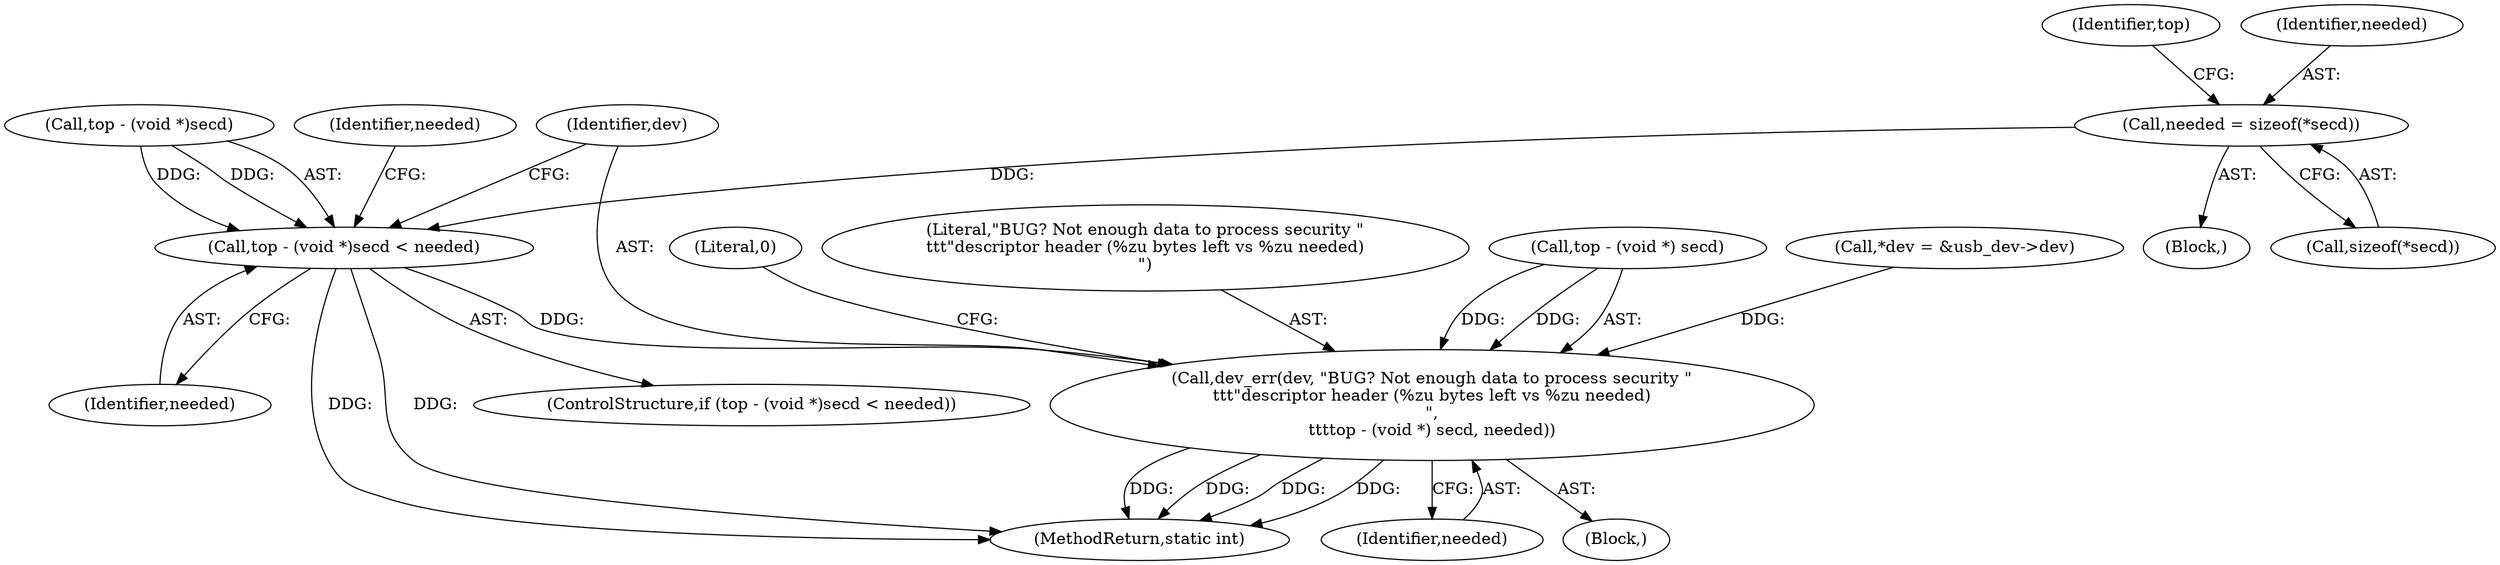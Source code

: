 digraph "0_linux_704620afc70cf47abb9d6a1a57f3825d2bca49cf_1@API" {
"1000211" [label="(Call,needed = sizeof(*secd))"];
"1000217" [label="(Call,top - (void *)secd < needed)"];
"1000225" [label="(Call,dev_err(dev, \"BUG? Not enough data to process security \"\n\t\t\t\"descriptor header (%zu bytes left vs %zu needed)\n\",\n\t\t\ttop - (void *) secd, needed))"];
"1000211" [label="(Call,needed = sizeof(*secd))"];
"1000226" [label="(Identifier,dev)"];
"1000217" [label="(Call,top - (void *)secd < needed)"];
"1000237" [label="(Identifier,needed)"];
"1000381" [label="(MethodReturn,static int)"];
"1000225" [label="(Call,dev_err(dev, \"BUG? Not enough data to process security \"\n\t\t\t\"descriptor header (%zu bytes left vs %zu needed)\n\",\n\t\t\ttop - (void *) secd, needed))"];
"1000233" [label="(Identifier,needed)"];
"1000213" [label="(Call,sizeof(*secd))"];
"1000218" [label="(Call,top - (void *)secd)"];
"1000224" [label="(Block,)"];
"1000105" [label="(Block,)"];
"1000219" [label="(Identifier,top)"];
"1000235" [label="(Literal,0)"];
"1000227" [label="(Literal,\"BUG? Not enough data to process security \"\n\t\t\t\"descriptor header (%zu bytes left vs %zu needed)\n\")"];
"1000228" [label="(Call,top - (void *) secd)"];
"1000123" [label="(Call,*dev = &usb_dev->dev)"];
"1000216" [label="(ControlStructure,if (top - (void *)secd < needed))"];
"1000212" [label="(Identifier,needed)"];
"1000223" [label="(Identifier,needed)"];
"1000211" -> "1000105"  [label="AST: "];
"1000211" -> "1000213"  [label="CFG: "];
"1000212" -> "1000211"  [label="AST: "];
"1000213" -> "1000211"  [label="AST: "];
"1000219" -> "1000211"  [label="CFG: "];
"1000211" -> "1000217"  [label="DDG: "];
"1000217" -> "1000216"  [label="AST: "];
"1000217" -> "1000223"  [label="CFG: "];
"1000218" -> "1000217"  [label="AST: "];
"1000223" -> "1000217"  [label="AST: "];
"1000226" -> "1000217"  [label="CFG: "];
"1000237" -> "1000217"  [label="CFG: "];
"1000217" -> "1000381"  [label="DDG: "];
"1000217" -> "1000381"  [label="DDG: "];
"1000218" -> "1000217"  [label="DDG: "];
"1000218" -> "1000217"  [label="DDG: "];
"1000217" -> "1000225"  [label="DDG: "];
"1000225" -> "1000224"  [label="AST: "];
"1000225" -> "1000233"  [label="CFG: "];
"1000226" -> "1000225"  [label="AST: "];
"1000227" -> "1000225"  [label="AST: "];
"1000228" -> "1000225"  [label="AST: "];
"1000233" -> "1000225"  [label="AST: "];
"1000235" -> "1000225"  [label="CFG: "];
"1000225" -> "1000381"  [label="DDG: "];
"1000225" -> "1000381"  [label="DDG: "];
"1000225" -> "1000381"  [label="DDG: "];
"1000225" -> "1000381"  [label="DDG: "];
"1000123" -> "1000225"  [label="DDG: "];
"1000228" -> "1000225"  [label="DDG: "];
"1000228" -> "1000225"  [label="DDG: "];
}
